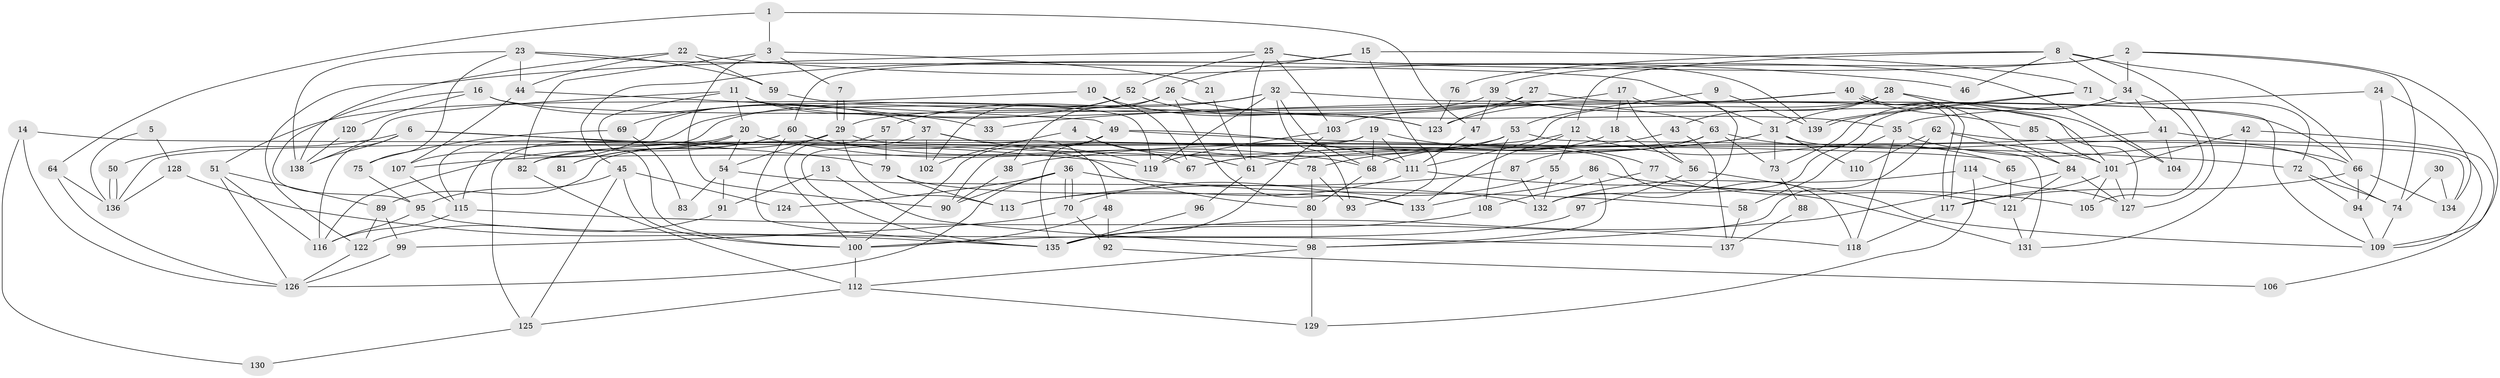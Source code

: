 // coarse degree distribution, {2: 0.0963855421686747, 4: 0.20481927710843373, 5: 0.1927710843373494, 3: 0.2289156626506024, 6: 0.08433734939759036, 8: 0.07228915662650602, 10: 0.03614457831325301, 7: 0.060240963855421686, 9: 0.024096385542168676}
// Generated by graph-tools (version 1.1) at 2025/55/03/04/25 21:55:01]
// undirected, 139 vertices, 278 edges
graph export_dot {
graph [start="1"]
  node [color=gray90,style=filled];
  1;
  2;
  3;
  4;
  5;
  6;
  7;
  8;
  9;
  10;
  11;
  12;
  13;
  14;
  15;
  16;
  17;
  18;
  19;
  20;
  21;
  22;
  23;
  24;
  25;
  26;
  27;
  28;
  29;
  30;
  31;
  32;
  33;
  34;
  35;
  36;
  37;
  38;
  39;
  40;
  41;
  42;
  43;
  44;
  45;
  46;
  47;
  48;
  49;
  50;
  51;
  52;
  53;
  54;
  55;
  56;
  57;
  58;
  59;
  60;
  61;
  62;
  63;
  64;
  65;
  66;
  67;
  68;
  69;
  70;
  71;
  72;
  73;
  74;
  75;
  76;
  77;
  78;
  79;
  80;
  81;
  82;
  83;
  84;
  85;
  86;
  87;
  88;
  89;
  90;
  91;
  92;
  93;
  94;
  95;
  96;
  97;
  98;
  99;
  100;
  101;
  102;
  103;
  104;
  105;
  106;
  107;
  108;
  109;
  110;
  111;
  112;
  113;
  114;
  115;
  116;
  117;
  118;
  119;
  120;
  121;
  122;
  123;
  124;
  125;
  126;
  127;
  128;
  129;
  130;
  131;
  132;
  133;
  134;
  135;
  136;
  137;
  138;
  139;
  1 -- 64;
  1 -- 47;
  1 -- 3;
  2 -- 34;
  2 -- 74;
  2 -- 39;
  2 -- 45;
  2 -- 109;
  3 -- 90;
  3 -- 7;
  3 -- 21;
  3 -- 82;
  4 -- 67;
  4 -- 61;
  4 -- 102;
  5 -- 136;
  5 -- 128;
  6 -- 119;
  6 -- 138;
  6 -- 50;
  6 -- 79;
  6 -- 116;
  7 -- 29;
  7 -- 29;
  8 -- 12;
  8 -- 66;
  8 -- 34;
  8 -- 46;
  8 -- 76;
  8 -- 127;
  9 -- 139;
  9 -- 53;
  10 -- 51;
  10 -- 123;
  10 -- 67;
  11 -- 100;
  11 -- 63;
  11 -- 20;
  11 -- 33;
  11 -- 138;
  12 -- 133;
  12 -- 107;
  12 -- 55;
  12 -- 65;
  13 -- 91;
  13 -- 98;
  14 -- 126;
  14 -- 65;
  14 -- 130;
  15 -- 93;
  15 -- 60;
  15 -- 26;
  15 -- 71;
  16 -- 66;
  16 -- 95;
  16 -- 37;
  16 -- 120;
  17 -- 132;
  17 -- 18;
  17 -- 33;
  17 -- 56;
  18 -- 68;
  18 -- 56;
  19 -- 68;
  19 -- 111;
  19 -- 77;
  19 -- 90;
  19 -- 136;
  20 -- 54;
  20 -- 68;
  20 -- 82;
  20 -- 125;
  21 -- 61;
  22 -- 138;
  22 -- 44;
  22 -- 46;
  22 -- 59;
  23 -- 59;
  23 -- 31;
  23 -- 44;
  23 -- 75;
  23 -- 138;
  24 -- 35;
  24 -- 94;
  24 -- 134;
  25 -- 103;
  25 -- 52;
  25 -- 61;
  25 -- 104;
  25 -- 122;
  25 -- 139;
  26 -- 133;
  26 -- 35;
  26 -- 38;
  26 -- 107;
  27 -- 109;
  27 -- 29;
  27 -- 123;
  28 -- 43;
  28 -- 84;
  28 -- 31;
  28 -- 101;
  28 -- 111;
  29 -- 118;
  29 -- 54;
  29 -- 81;
  29 -- 113;
  30 -- 134;
  30 -- 74;
  31 -- 74;
  31 -- 38;
  31 -- 67;
  31 -- 73;
  31 -- 110;
  32 -- 68;
  32 -- 127;
  32 -- 57;
  32 -- 93;
  32 -- 115;
  32 -- 119;
  34 -- 73;
  34 -- 41;
  34 -- 105;
  34 -- 132;
  35 -- 118;
  35 -- 58;
  35 -- 66;
  36 -- 90;
  36 -- 70;
  36 -- 70;
  36 -- 58;
  36 -- 124;
  36 -- 126;
  37 -- 135;
  37 -- 48;
  37 -- 102;
  37 -- 119;
  38 -- 90;
  39 -- 115;
  39 -- 47;
  39 -- 104;
  40 -- 103;
  40 -- 117;
  40 -- 117;
  40 -- 85;
  40 -- 123;
  41 -- 104;
  41 -- 61;
  41 -- 109;
  42 -- 101;
  42 -- 131;
  42 -- 106;
  43 -- 137;
  43 -- 67;
  44 -- 49;
  44 -- 107;
  45 -- 125;
  45 -- 95;
  45 -- 100;
  45 -- 124;
  47 -- 111;
  48 -- 100;
  48 -- 92;
  49 -- 72;
  49 -- 100;
  49 -- 111;
  49 -- 135;
  50 -- 136;
  50 -- 136;
  51 -- 116;
  51 -- 89;
  51 -- 126;
  52 -- 102;
  52 -- 123;
  52 -- 69;
  53 -- 131;
  53 -- 82;
  53 -- 78;
  53 -- 108;
  54 -- 132;
  54 -- 83;
  54 -- 91;
  55 -- 70;
  55 -- 132;
  56 -- 109;
  56 -- 97;
  57 -- 79;
  57 -- 100;
  58 -- 137;
  59 -- 119;
  60 -- 116;
  60 -- 78;
  60 -- 80;
  60 -- 81;
  60 -- 135;
  61 -- 96;
  62 -- 98;
  62 -- 84;
  62 -- 110;
  62 -- 134;
  63 -- 87;
  63 -- 101;
  63 -- 73;
  63 -- 89;
  64 -- 126;
  64 -- 136;
  65 -- 121;
  66 -- 134;
  66 -- 94;
  66 -- 117;
  68 -- 80;
  69 -- 75;
  69 -- 83;
  70 -- 99;
  70 -- 92;
  71 -- 139;
  71 -- 139;
  71 -- 72;
  72 -- 94;
  72 -- 74;
  73 -- 88;
  74 -- 109;
  75 -- 95;
  76 -- 123;
  77 -- 108;
  77 -- 121;
  78 -- 80;
  78 -- 93;
  79 -- 113;
  79 -- 133;
  80 -- 98;
  82 -- 112;
  84 -- 127;
  84 -- 135;
  84 -- 121;
  85 -- 101;
  86 -- 98;
  86 -- 105;
  86 -- 133;
  87 -- 132;
  87 -- 113;
  88 -- 137;
  89 -- 122;
  89 -- 99;
  91 -- 122;
  92 -- 106;
  94 -- 109;
  95 -- 116;
  95 -- 137;
  96 -- 135;
  97 -- 100;
  98 -- 129;
  98 -- 112;
  99 -- 126;
  100 -- 112;
  101 -- 117;
  101 -- 105;
  101 -- 127;
  103 -- 135;
  103 -- 119;
  107 -- 115;
  108 -- 135;
  111 -- 113;
  111 -- 131;
  112 -- 125;
  112 -- 129;
  114 -- 127;
  114 -- 132;
  114 -- 129;
  115 -- 116;
  115 -- 118;
  117 -- 118;
  120 -- 138;
  121 -- 131;
  122 -- 126;
  125 -- 130;
  128 -- 136;
  128 -- 135;
}
